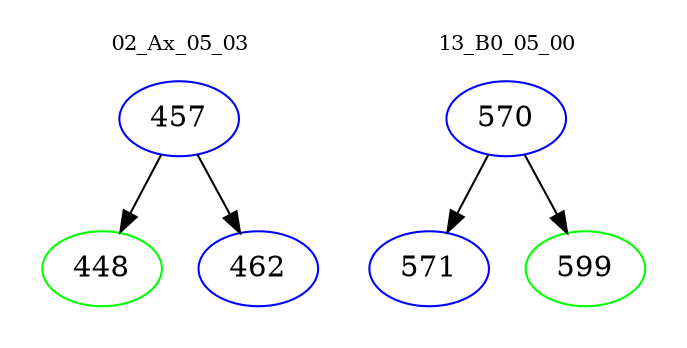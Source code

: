 digraph{
subgraph cluster_0 {
color = white
label = "02_Ax_05_03";
fontsize=10;
T0_457 [label="457", color="blue"]
T0_457 -> T0_448 [color="black"]
T0_448 [label="448", color="green"]
T0_457 -> T0_462 [color="black"]
T0_462 [label="462", color="blue"]
}
subgraph cluster_1 {
color = white
label = "13_B0_05_00";
fontsize=10;
T1_570 [label="570", color="blue"]
T1_570 -> T1_571 [color="black"]
T1_571 [label="571", color="blue"]
T1_570 -> T1_599 [color="black"]
T1_599 [label="599", color="green"]
}
}
